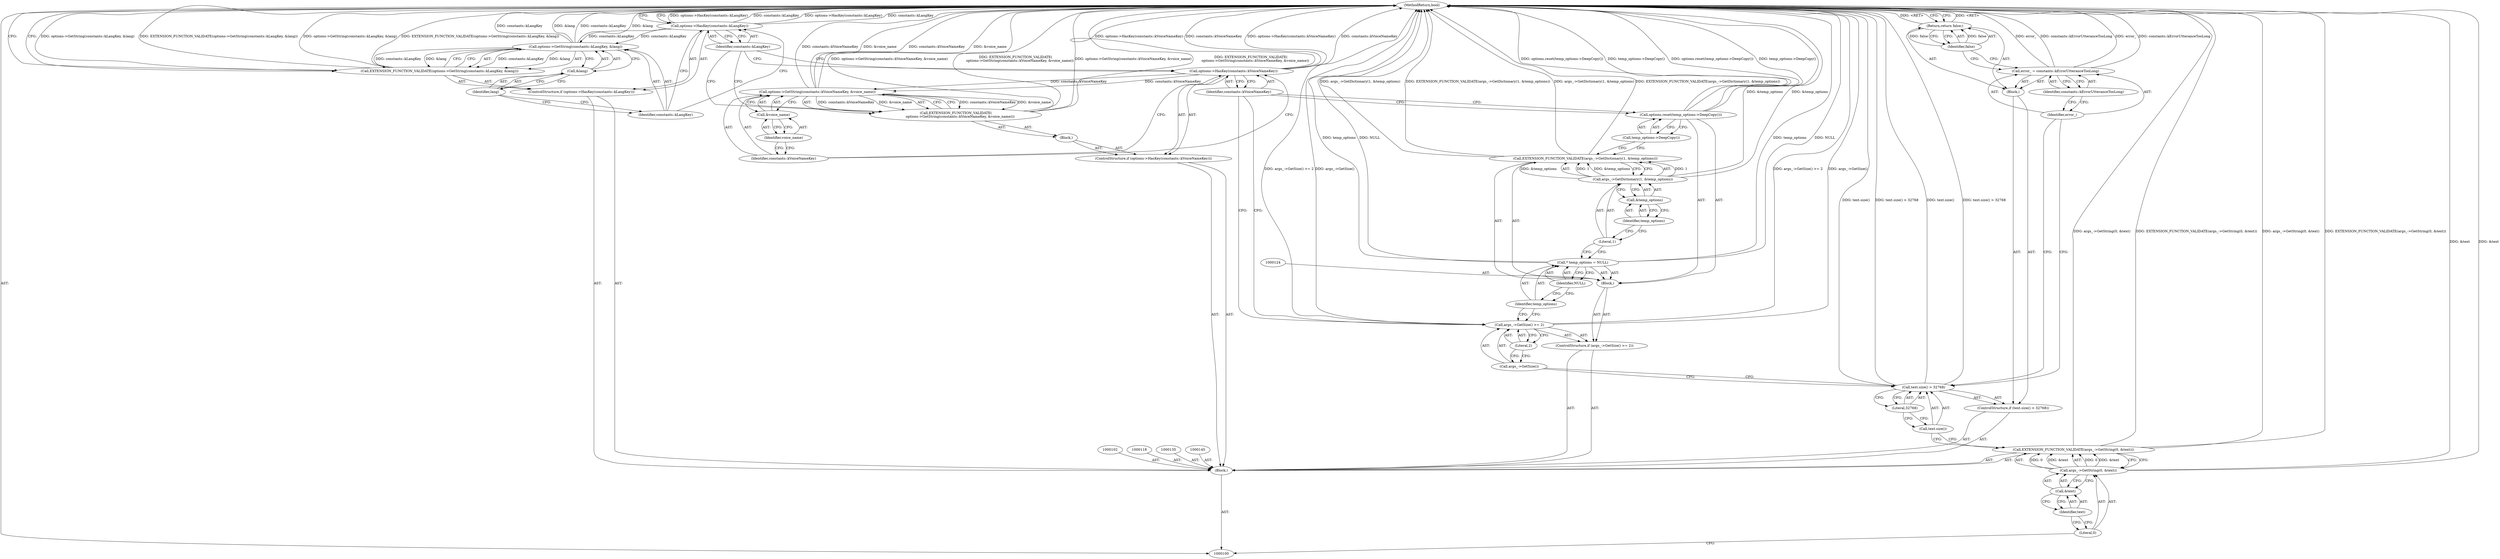 digraph "0_Chrome_c63f2b7fe4fe2977f858a8e36d5f48db17eff2e7_19" {
"1000119" [label="(ControlStructure,if (args_->GetSize() >= 2))"];
"1000122" [label="(Literal,2)"];
"1000120" [label="(Call,args_->GetSize() >= 2)"];
"1000121" [label="(Call,args_->GetSize())"];
"1000125" [label="(Call,* temp_options = NULL)"];
"1000126" [label="(Identifier,temp_options)"];
"1000127" [label="(Identifier,NULL)"];
"1000123" [label="(Block,)"];
"1000129" [label="(Call,args_->GetDictionary(1, &temp_options))"];
"1000128" [label="(Call,EXTENSION_FUNCTION_VALIDATE(args_->GetDictionary(1, &temp_options)))"];
"1000130" [label="(Literal,1)"];
"1000131" [label="(Call,&temp_options)"];
"1000132" [label="(Identifier,temp_options)"];
"1000134" [label="(Call,temp_options->DeepCopy())"];
"1000133" [label="(Call,options.reset(temp_options->DeepCopy()))"];
"1000136" [label="(ControlStructure,if (options->HasKey(constants::kVoiceNameKey)))"];
"1000138" [label="(Identifier,constants::kVoiceNameKey)"];
"1000139" [label="(Block,)"];
"1000137" [label="(Call,options->HasKey(constants::kVoiceNameKey))"];
"1000140" [label="(Call,EXTENSION_FUNCTION_VALIDATE(\n        options->GetString(constants::kVoiceNameKey, &voice_name)))"];
"1000154" [label="(MethodReturn,bool)"];
"1000101" [label="(Block,)"];
"1000142" [label="(Identifier,constants::kVoiceNameKey)"];
"1000143" [label="(Call,&voice_name)"];
"1000144" [label="(Identifier,voice_name)"];
"1000141" [label="(Call,options->GetString(constants::kVoiceNameKey, &voice_name))"];
"1000146" [label="(ControlStructure,if (options->HasKey(constants::kLangKey)))"];
"1000148" [label="(Identifier,constants::kLangKey)"];
"1000147" [label="(Call,options->HasKey(constants::kLangKey))"];
"1000150" [label="(Call,options->GetString(constants::kLangKey, &lang))"];
"1000149" [label="(Call,EXTENSION_FUNCTION_VALIDATE(options->GetString(constants::kLangKey, &lang)))"];
"1000151" [label="(Identifier,constants::kLangKey)"];
"1000152" [label="(Call,&lang)"];
"1000153" [label="(Identifier,lang)"];
"1000103" [label="(Call,EXTENSION_FUNCTION_VALIDATE(args_->GetString(0, &text)))"];
"1000104" [label="(Call,args_->GetString(0, &text))"];
"1000105" [label="(Literal,0)"];
"1000106" [label="(Call,&text)"];
"1000107" [label="(Identifier,text)"];
"1000108" [label="(ControlStructure,if (text.size() > 32768))"];
"1000111" [label="(Literal,32768)"];
"1000112" [label="(Block,)"];
"1000109" [label="(Call,text.size() > 32768)"];
"1000110" [label="(Call,text.size())"];
"1000115" [label="(Identifier,constants::kErrorUtteranceTooLong)"];
"1000113" [label="(Call,error_ = constants::kErrorUtteranceTooLong)"];
"1000114" [label="(Identifier,error_)"];
"1000117" [label="(Identifier,false)"];
"1000116" [label="(Return,return false;)"];
"1000119" -> "1000101"  [label="AST: "];
"1000120" -> "1000119"  [label="AST: "];
"1000123" -> "1000119"  [label="AST: "];
"1000122" -> "1000120"  [label="AST: "];
"1000122" -> "1000121"  [label="CFG: "];
"1000120" -> "1000122"  [label="CFG: "];
"1000120" -> "1000119"  [label="AST: "];
"1000120" -> "1000122"  [label="CFG: "];
"1000121" -> "1000120"  [label="AST: "];
"1000122" -> "1000120"  [label="AST: "];
"1000126" -> "1000120"  [label="CFG: "];
"1000138" -> "1000120"  [label="CFG: "];
"1000120" -> "1000154"  [label="DDG: args_->GetSize()"];
"1000120" -> "1000154"  [label="DDG: args_->GetSize() >= 2"];
"1000121" -> "1000120"  [label="AST: "];
"1000121" -> "1000109"  [label="CFG: "];
"1000122" -> "1000121"  [label="CFG: "];
"1000125" -> "1000123"  [label="AST: "];
"1000125" -> "1000127"  [label="CFG: "];
"1000126" -> "1000125"  [label="AST: "];
"1000127" -> "1000125"  [label="AST: "];
"1000130" -> "1000125"  [label="CFG: "];
"1000125" -> "1000154"  [label="DDG: temp_options"];
"1000125" -> "1000154"  [label="DDG: NULL"];
"1000126" -> "1000125"  [label="AST: "];
"1000126" -> "1000120"  [label="CFG: "];
"1000127" -> "1000126"  [label="CFG: "];
"1000127" -> "1000125"  [label="AST: "];
"1000127" -> "1000126"  [label="CFG: "];
"1000125" -> "1000127"  [label="CFG: "];
"1000123" -> "1000119"  [label="AST: "];
"1000124" -> "1000123"  [label="AST: "];
"1000125" -> "1000123"  [label="AST: "];
"1000128" -> "1000123"  [label="AST: "];
"1000133" -> "1000123"  [label="AST: "];
"1000129" -> "1000128"  [label="AST: "];
"1000129" -> "1000131"  [label="CFG: "];
"1000130" -> "1000129"  [label="AST: "];
"1000131" -> "1000129"  [label="AST: "];
"1000128" -> "1000129"  [label="CFG: "];
"1000129" -> "1000154"  [label="DDG: &temp_options"];
"1000129" -> "1000128"  [label="DDG: 1"];
"1000129" -> "1000128"  [label="DDG: &temp_options"];
"1000128" -> "1000123"  [label="AST: "];
"1000128" -> "1000129"  [label="CFG: "];
"1000129" -> "1000128"  [label="AST: "];
"1000134" -> "1000128"  [label="CFG: "];
"1000128" -> "1000154"  [label="DDG: args_->GetDictionary(1, &temp_options)"];
"1000128" -> "1000154"  [label="DDG: EXTENSION_FUNCTION_VALIDATE(args_->GetDictionary(1, &temp_options))"];
"1000129" -> "1000128"  [label="DDG: 1"];
"1000129" -> "1000128"  [label="DDG: &temp_options"];
"1000130" -> "1000129"  [label="AST: "];
"1000130" -> "1000125"  [label="CFG: "];
"1000132" -> "1000130"  [label="CFG: "];
"1000131" -> "1000129"  [label="AST: "];
"1000131" -> "1000132"  [label="CFG: "];
"1000132" -> "1000131"  [label="AST: "];
"1000129" -> "1000131"  [label="CFG: "];
"1000132" -> "1000131"  [label="AST: "];
"1000132" -> "1000130"  [label="CFG: "];
"1000131" -> "1000132"  [label="CFG: "];
"1000134" -> "1000133"  [label="AST: "];
"1000134" -> "1000128"  [label="CFG: "];
"1000133" -> "1000134"  [label="CFG: "];
"1000133" -> "1000123"  [label="AST: "];
"1000133" -> "1000134"  [label="CFG: "];
"1000134" -> "1000133"  [label="AST: "];
"1000138" -> "1000133"  [label="CFG: "];
"1000133" -> "1000154"  [label="DDG: options.reset(temp_options->DeepCopy())"];
"1000133" -> "1000154"  [label="DDG: temp_options->DeepCopy()"];
"1000136" -> "1000101"  [label="AST: "];
"1000137" -> "1000136"  [label="AST: "];
"1000139" -> "1000136"  [label="AST: "];
"1000138" -> "1000137"  [label="AST: "];
"1000138" -> "1000133"  [label="CFG: "];
"1000138" -> "1000120"  [label="CFG: "];
"1000137" -> "1000138"  [label="CFG: "];
"1000139" -> "1000136"  [label="AST: "];
"1000140" -> "1000139"  [label="AST: "];
"1000137" -> "1000136"  [label="AST: "];
"1000137" -> "1000138"  [label="CFG: "];
"1000138" -> "1000137"  [label="AST: "];
"1000142" -> "1000137"  [label="CFG: "];
"1000148" -> "1000137"  [label="CFG: "];
"1000137" -> "1000154"  [label="DDG: constants::kVoiceNameKey"];
"1000137" -> "1000154"  [label="DDG: options->HasKey(constants::kVoiceNameKey)"];
"1000137" -> "1000141"  [label="DDG: constants::kVoiceNameKey"];
"1000140" -> "1000139"  [label="AST: "];
"1000140" -> "1000141"  [label="CFG: "];
"1000141" -> "1000140"  [label="AST: "];
"1000148" -> "1000140"  [label="CFG: "];
"1000140" -> "1000154"  [label="DDG: options->GetString(constants::kVoiceNameKey, &voice_name)"];
"1000140" -> "1000154"  [label="DDG: EXTENSION_FUNCTION_VALIDATE(\n        options->GetString(constants::kVoiceNameKey, &voice_name))"];
"1000141" -> "1000140"  [label="DDG: constants::kVoiceNameKey"];
"1000141" -> "1000140"  [label="DDG: &voice_name"];
"1000154" -> "1000100"  [label="AST: "];
"1000154" -> "1000116"  [label="CFG: "];
"1000154" -> "1000149"  [label="CFG: "];
"1000154" -> "1000147"  [label="CFG: "];
"1000125" -> "1000154"  [label="DDG: temp_options"];
"1000125" -> "1000154"  [label="DDG: NULL"];
"1000141" -> "1000154"  [label="DDG: constants::kVoiceNameKey"];
"1000141" -> "1000154"  [label="DDG: &voice_name"];
"1000150" -> "1000154"  [label="DDG: constants::kLangKey"];
"1000150" -> "1000154"  [label="DDG: &lang"];
"1000103" -> "1000154"  [label="DDG: args_->GetString(0, &text)"];
"1000103" -> "1000154"  [label="DDG: EXTENSION_FUNCTION_VALIDATE(args_->GetString(0, &text))"];
"1000113" -> "1000154"  [label="DDG: error_"];
"1000113" -> "1000154"  [label="DDG: constants::kErrorUtteranceTooLong"];
"1000140" -> "1000154"  [label="DDG: options->GetString(constants::kVoiceNameKey, &voice_name)"];
"1000140" -> "1000154"  [label="DDG: EXTENSION_FUNCTION_VALIDATE(\n        options->GetString(constants::kVoiceNameKey, &voice_name))"];
"1000133" -> "1000154"  [label="DDG: options.reset(temp_options->DeepCopy())"];
"1000133" -> "1000154"  [label="DDG: temp_options->DeepCopy()"];
"1000149" -> "1000154"  [label="DDG: options->GetString(constants::kLangKey, &lang)"];
"1000149" -> "1000154"  [label="DDG: EXTENSION_FUNCTION_VALIDATE(options->GetString(constants::kLangKey, &lang))"];
"1000147" -> "1000154"  [label="DDG: options->HasKey(constants::kLangKey)"];
"1000147" -> "1000154"  [label="DDG: constants::kLangKey"];
"1000129" -> "1000154"  [label="DDG: &temp_options"];
"1000128" -> "1000154"  [label="DDG: args_->GetDictionary(1, &temp_options)"];
"1000128" -> "1000154"  [label="DDG: EXTENSION_FUNCTION_VALIDATE(args_->GetDictionary(1, &temp_options))"];
"1000120" -> "1000154"  [label="DDG: args_->GetSize()"];
"1000120" -> "1000154"  [label="DDG: args_->GetSize() >= 2"];
"1000109" -> "1000154"  [label="DDG: text.size()"];
"1000109" -> "1000154"  [label="DDG: text.size() > 32768"];
"1000137" -> "1000154"  [label="DDG: constants::kVoiceNameKey"];
"1000137" -> "1000154"  [label="DDG: options->HasKey(constants::kVoiceNameKey)"];
"1000104" -> "1000154"  [label="DDG: &text"];
"1000116" -> "1000154"  [label="DDG: <RET>"];
"1000101" -> "1000100"  [label="AST: "];
"1000102" -> "1000101"  [label="AST: "];
"1000103" -> "1000101"  [label="AST: "];
"1000108" -> "1000101"  [label="AST: "];
"1000118" -> "1000101"  [label="AST: "];
"1000119" -> "1000101"  [label="AST: "];
"1000135" -> "1000101"  [label="AST: "];
"1000136" -> "1000101"  [label="AST: "];
"1000145" -> "1000101"  [label="AST: "];
"1000146" -> "1000101"  [label="AST: "];
"1000142" -> "1000141"  [label="AST: "];
"1000142" -> "1000137"  [label="CFG: "];
"1000144" -> "1000142"  [label="CFG: "];
"1000143" -> "1000141"  [label="AST: "];
"1000143" -> "1000144"  [label="CFG: "];
"1000144" -> "1000143"  [label="AST: "];
"1000141" -> "1000143"  [label="CFG: "];
"1000144" -> "1000143"  [label="AST: "];
"1000144" -> "1000142"  [label="CFG: "];
"1000143" -> "1000144"  [label="CFG: "];
"1000141" -> "1000140"  [label="AST: "];
"1000141" -> "1000143"  [label="CFG: "];
"1000142" -> "1000141"  [label="AST: "];
"1000143" -> "1000141"  [label="AST: "];
"1000140" -> "1000141"  [label="CFG: "];
"1000141" -> "1000154"  [label="DDG: constants::kVoiceNameKey"];
"1000141" -> "1000154"  [label="DDG: &voice_name"];
"1000141" -> "1000140"  [label="DDG: constants::kVoiceNameKey"];
"1000141" -> "1000140"  [label="DDG: &voice_name"];
"1000137" -> "1000141"  [label="DDG: constants::kVoiceNameKey"];
"1000146" -> "1000101"  [label="AST: "];
"1000147" -> "1000146"  [label="AST: "];
"1000149" -> "1000146"  [label="AST: "];
"1000148" -> "1000147"  [label="AST: "];
"1000148" -> "1000140"  [label="CFG: "];
"1000148" -> "1000137"  [label="CFG: "];
"1000147" -> "1000148"  [label="CFG: "];
"1000147" -> "1000146"  [label="AST: "];
"1000147" -> "1000148"  [label="CFG: "];
"1000148" -> "1000147"  [label="AST: "];
"1000151" -> "1000147"  [label="CFG: "];
"1000154" -> "1000147"  [label="CFG: "];
"1000147" -> "1000154"  [label="DDG: options->HasKey(constants::kLangKey)"];
"1000147" -> "1000154"  [label="DDG: constants::kLangKey"];
"1000147" -> "1000150"  [label="DDG: constants::kLangKey"];
"1000150" -> "1000149"  [label="AST: "];
"1000150" -> "1000152"  [label="CFG: "];
"1000151" -> "1000150"  [label="AST: "];
"1000152" -> "1000150"  [label="AST: "];
"1000149" -> "1000150"  [label="CFG: "];
"1000150" -> "1000154"  [label="DDG: constants::kLangKey"];
"1000150" -> "1000154"  [label="DDG: &lang"];
"1000150" -> "1000149"  [label="DDG: constants::kLangKey"];
"1000150" -> "1000149"  [label="DDG: &lang"];
"1000147" -> "1000150"  [label="DDG: constants::kLangKey"];
"1000149" -> "1000146"  [label="AST: "];
"1000149" -> "1000150"  [label="CFG: "];
"1000150" -> "1000149"  [label="AST: "];
"1000154" -> "1000149"  [label="CFG: "];
"1000149" -> "1000154"  [label="DDG: options->GetString(constants::kLangKey, &lang)"];
"1000149" -> "1000154"  [label="DDG: EXTENSION_FUNCTION_VALIDATE(options->GetString(constants::kLangKey, &lang))"];
"1000150" -> "1000149"  [label="DDG: constants::kLangKey"];
"1000150" -> "1000149"  [label="DDG: &lang"];
"1000151" -> "1000150"  [label="AST: "];
"1000151" -> "1000147"  [label="CFG: "];
"1000153" -> "1000151"  [label="CFG: "];
"1000152" -> "1000150"  [label="AST: "];
"1000152" -> "1000153"  [label="CFG: "];
"1000153" -> "1000152"  [label="AST: "];
"1000150" -> "1000152"  [label="CFG: "];
"1000153" -> "1000152"  [label="AST: "];
"1000153" -> "1000151"  [label="CFG: "];
"1000152" -> "1000153"  [label="CFG: "];
"1000103" -> "1000101"  [label="AST: "];
"1000103" -> "1000104"  [label="CFG: "];
"1000104" -> "1000103"  [label="AST: "];
"1000110" -> "1000103"  [label="CFG: "];
"1000103" -> "1000154"  [label="DDG: args_->GetString(0, &text)"];
"1000103" -> "1000154"  [label="DDG: EXTENSION_FUNCTION_VALIDATE(args_->GetString(0, &text))"];
"1000104" -> "1000103"  [label="DDG: 0"];
"1000104" -> "1000103"  [label="DDG: &text"];
"1000104" -> "1000103"  [label="AST: "];
"1000104" -> "1000106"  [label="CFG: "];
"1000105" -> "1000104"  [label="AST: "];
"1000106" -> "1000104"  [label="AST: "];
"1000103" -> "1000104"  [label="CFG: "];
"1000104" -> "1000154"  [label="DDG: &text"];
"1000104" -> "1000103"  [label="DDG: 0"];
"1000104" -> "1000103"  [label="DDG: &text"];
"1000105" -> "1000104"  [label="AST: "];
"1000105" -> "1000100"  [label="CFG: "];
"1000107" -> "1000105"  [label="CFG: "];
"1000106" -> "1000104"  [label="AST: "];
"1000106" -> "1000107"  [label="CFG: "];
"1000107" -> "1000106"  [label="AST: "];
"1000104" -> "1000106"  [label="CFG: "];
"1000107" -> "1000106"  [label="AST: "];
"1000107" -> "1000105"  [label="CFG: "];
"1000106" -> "1000107"  [label="CFG: "];
"1000108" -> "1000101"  [label="AST: "];
"1000109" -> "1000108"  [label="AST: "];
"1000112" -> "1000108"  [label="AST: "];
"1000111" -> "1000109"  [label="AST: "];
"1000111" -> "1000110"  [label="CFG: "];
"1000109" -> "1000111"  [label="CFG: "];
"1000112" -> "1000108"  [label="AST: "];
"1000113" -> "1000112"  [label="AST: "];
"1000116" -> "1000112"  [label="AST: "];
"1000109" -> "1000108"  [label="AST: "];
"1000109" -> "1000111"  [label="CFG: "];
"1000110" -> "1000109"  [label="AST: "];
"1000111" -> "1000109"  [label="AST: "];
"1000114" -> "1000109"  [label="CFG: "];
"1000121" -> "1000109"  [label="CFG: "];
"1000109" -> "1000154"  [label="DDG: text.size()"];
"1000109" -> "1000154"  [label="DDG: text.size() > 32768"];
"1000110" -> "1000109"  [label="AST: "];
"1000110" -> "1000103"  [label="CFG: "];
"1000111" -> "1000110"  [label="CFG: "];
"1000115" -> "1000113"  [label="AST: "];
"1000115" -> "1000114"  [label="CFG: "];
"1000113" -> "1000115"  [label="CFG: "];
"1000113" -> "1000112"  [label="AST: "];
"1000113" -> "1000115"  [label="CFG: "];
"1000114" -> "1000113"  [label="AST: "];
"1000115" -> "1000113"  [label="AST: "];
"1000117" -> "1000113"  [label="CFG: "];
"1000113" -> "1000154"  [label="DDG: error_"];
"1000113" -> "1000154"  [label="DDG: constants::kErrorUtteranceTooLong"];
"1000114" -> "1000113"  [label="AST: "];
"1000114" -> "1000109"  [label="CFG: "];
"1000115" -> "1000114"  [label="CFG: "];
"1000117" -> "1000116"  [label="AST: "];
"1000117" -> "1000113"  [label="CFG: "];
"1000116" -> "1000117"  [label="CFG: "];
"1000117" -> "1000116"  [label="DDG: false"];
"1000116" -> "1000112"  [label="AST: "];
"1000116" -> "1000117"  [label="CFG: "];
"1000117" -> "1000116"  [label="AST: "];
"1000154" -> "1000116"  [label="CFG: "];
"1000116" -> "1000154"  [label="DDG: <RET>"];
"1000117" -> "1000116"  [label="DDG: false"];
}

